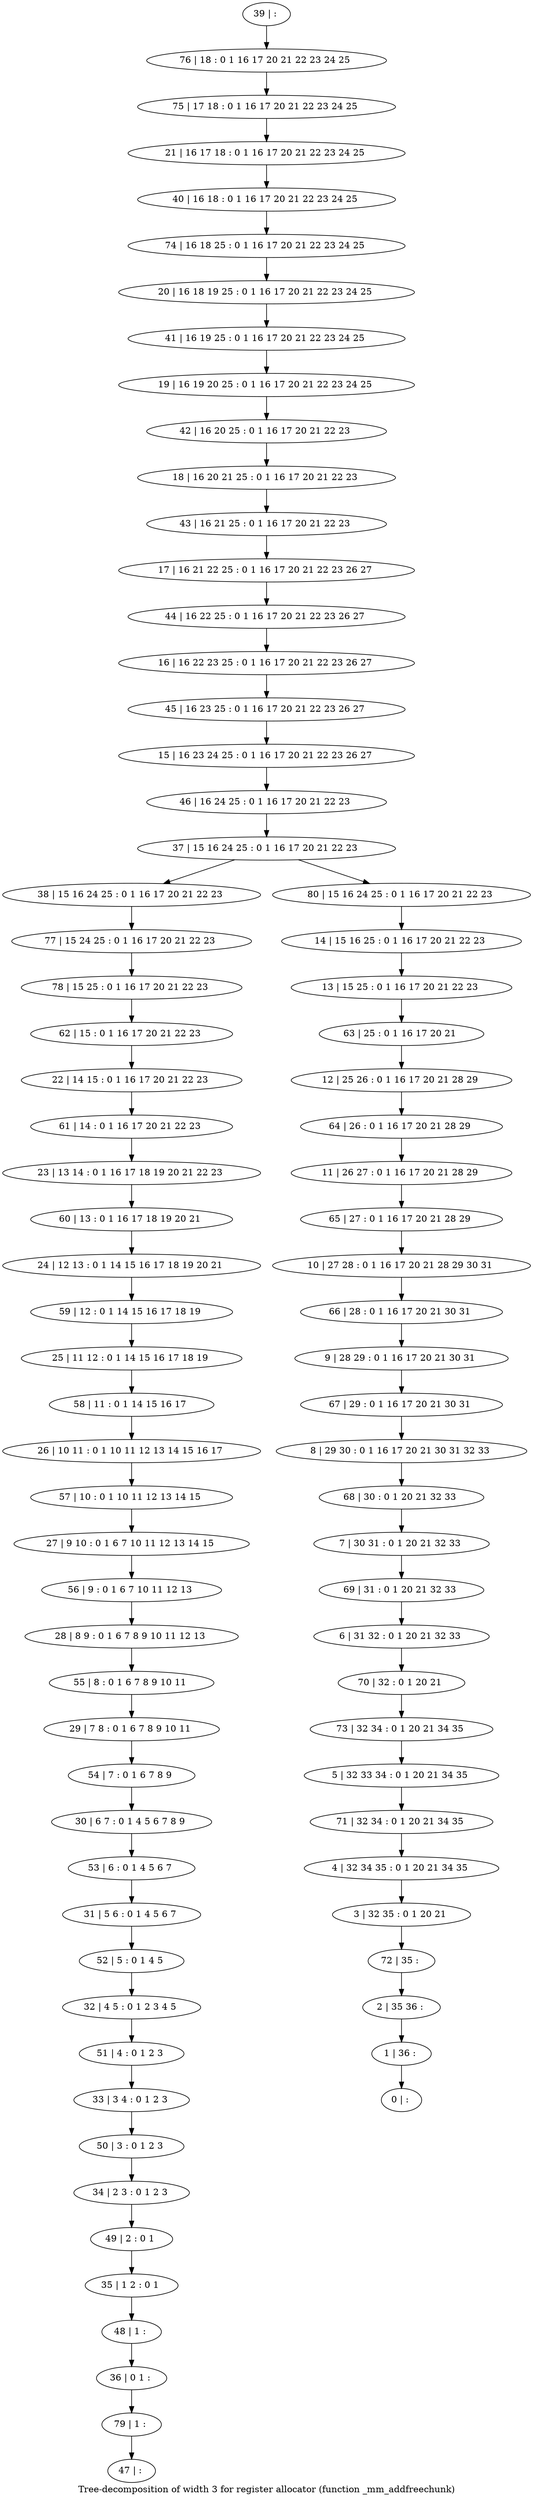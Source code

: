 digraph G {
graph [label="Tree-decomposition of width 3 for register allocator (function _mm_addfreechunk)"]
0[label="0 | : "];
1[label="1 | 36 : "];
2[label="2 | 35 36 : "];
3[label="3 | 32 35 : 0 1 20 21 "];
4[label="4 | 32 34 35 : 0 1 20 21 34 35 "];
5[label="5 | 32 33 34 : 0 1 20 21 34 35 "];
6[label="6 | 31 32 : 0 1 20 21 32 33 "];
7[label="7 | 30 31 : 0 1 20 21 32 33 "];
8[label="8 | 29 30 : 0 1 16 17 20 21 30 31 32 33 "];
9[label="9 | 28 29 : 0 1 16 17 20 21 30 31 "];
10[label="10 | 27 28 : 0 1 16 17 20 21 28 29 30 31 "];
11[label="11 | 26 27 : 0 1 16 17 20 21 28 29 "];
12[label="12 | 25 26 : 0 1 16 17 20 21 28 29 "];
13[label="13 | 15 25 : 0 1 16 17 20 21 22 23 "];
14[label="14 | 15 16 25 : 0 1 16 17 20 21 22 23 "];
15[label="15 | 16 23 24 25 : 0 1 16 17 20 21 22 23 26 27 "];
16[label="16 | 16 22 23 25 : 0 1 16 17 20 21 22 23 26 27 "];
17[label="17 | 16 21 22 25 : 0 1 16 17 20 21 22 23 26 27 "];
18[label="18 | 16 20 21 25 : 0 1 16 17 20 21 22 23 "];
19[label="19 | 16 19 20 25 : 0 1 16 17 20 21 22 23 24 25 "];
20[label="20 | 16 18 19 25 : 0 1 16 17 20 21 22 23 24 25 "];
21[label="21 | 16 17 18 : 0 1 16 17 20 21 22 23 24 25 "];
22[label="22 | 14 15 : 0 1 16 17 20 21 22 23 "];
23[label="23 | 13 14 : 0 1 16 17 18 19 20 21 22 23 "];
24[label="24 | 12 13 : 0 1 14 15 16 17 18 19 20 21 "];
25[label="25 | 11 12 : 0 1 14 15 16 17 18 19 "];
26[label="26 | 10 11 : 0 1 10 11 12 13 14 15 16 17 "];
27[label="27 | 9 10 : 0 1 6 7 10 11 12 13 14 15 "];
28[label="28 | 8 9 : 0 1 6 7 8 9 10 11 12 13 "];
29[label="29 | 7 8 : 0 1 6 7 8 9 10 11 "];
30[label="30 | 6 7 : 0 1 4 5 6 7 8 9 "];
31[label="31 | 5 6 : 0 1 4 5 6 7 "];
32[label="32 | 4 5 : 0 1 2 3 4 5 "];
33[label="33 | 3 4 : 0 1 2 3 "];
34[label="34 | 2 3 : 0 1 2 3 "];
35[label="35 | 1 2 : 0 1 "];
36[label="36 | 0 1 : "];
37[label="37 | 15 16 24 25 : 0 1 16 17 20 21 22 23 "];
38[label="38 | 15 16 24 25 : 0 1 16 17 20 21 22 23 "];
39[label="39 | : "];
40[label="40 | 16 18 : 0 1 16 17 20 21 22 23 24 25 "];
41[label="41 | 16 19 25 : 0 1 16 17 20 21 22 23 24 25 "];
42[label="42 | 16 20 25 : 0 1 16 17 20 21 22 23 "];
43[label="43 | 16 21 25 : 0 1 16 17 20 21 22 23 "];
44[label="44 | 16 22 25 : 0 1 16 17 20 21 22 23 26 27 "];
45[label="45 | 16 23 25 : 0 1 16 17 20 21 22 23 26 27 "];
46[label="46 | 16 24 25 : 0 1 16 17 20 21 22 23 "];
47[label="47 | : "];
48[label="48 | 1 : "];
49[label="49 | 2 : 0 1 "];
50[label="50 | 3 : 0 1 2 3 "];
51[label="51 | 4 : 0 1 2 3 "];
52[label="52 | 5 : 0 1 4 5 "];
53[label="53 | 6 : 0 1 4 5 6 7 "];
54[label="54 | 7 : 0 1 6 7 8 9 "];
55[label="55 | 8 : 0 1 6 7 8 9 10 11 "];
56[label="56 | 9 : 0 1 6 7 10 11 12 13 "];
57[label="57 | 10 : 0 1 10 11 12 13 14 15 "];
58[label="58 | 11 : 0 1 14 15 16 17 "];
59[label="59 | 12 : 0 1 14 15 16 17 18 19 "];
60[label="60 | 13 : 0 1 16 17 18 19 20 21 "];
61[label="61 | 14 : 0 1 16 17 20 21 22 23 "];
62[label="62 | 15 : 0 1 16 17 20 21 22 23 "];
63[label="63 | 25 : 0 1 16 17 20 21 "];
64[label="64 | 26 : 0 1 16 17 20 21 28 29 "];
65[label="65 | 27 : 0 1 16 17 20 21 28 29 "];
66[label="66 | 28 : 0 1 16 17 20 21 30 31 "];
67[label="67 | 29 : 0 1 16 17 20 21 30 31 "];
68[label="68 | 30 : 0 1 20 21 32 33 "];
69[label="69 | 31 : 0 1 20 21 32 33 "];
70[label="70 | 32 : 0 1 20 21 "];
71[label="71 | 32 34 : 0 1 20 21 34 35 "];
72[label="72 | 35 : "];
73[label="73 | 32 34 : 0 1 20 21 34 35 "];
74[label="74 | 16 18 25 : 0 1 16 17 20 21 22 23 24 25 "];
75[label="75 | 17 18 : 0 1 16 17 20 21 22 23 24 25 "];
76[label="76 | 18 : 0 1 16 17 20 21 22 23 24 25 "];
77[label="77 | 15 24 25 : 0 1 16 17 20 21 22 23 "];
78[label="78 | 15 25 : 0 1 16 17 20 21 22 23 "];
79[label="79 | 1 : "];
80[label="80 | 15 16 24 25 : 0 1 16 17 20 21 22 23 "];
48->36 ;
35->48 ;
49->35 ;
34->49 ;
50->34 ;
33->50 ;
51->33 ;
32->51 ;
52->32 ;
31->52 ;
53->31 ;
30->53 ;
54->30 ;
29->54 ;
55->29 ;
28->55 ;
56->28 ;
27->56 ;
57->27 ;
26->57 ;
58->26 ;
25->58 ;
59->25 ;
24->59 ;
60->24 ;
23->60 ;
61->23 ;
22->61 ;
62->22 ;
38->77 ;
78->62 ;
77->78 ;
79->47 ;
36->79 ;
39->76 ;
76->75 ;
75->21 ;
21->40 ;
40->74 ;
74->20 ;
20->41 ;
41->19 ;
19->42 ;
42->18 ;
18->43 ;
43->17 ;
17->44 ;
44->16 ;
16->45 ;
45->15 ;
15->46 ;
46->37 ;
14->13 ;
13->63 ;
63->12 ;
12->64 ;
64->11 ;
11->65 ;
65->10 ;
10->66 ;
66->9 ;
9->67 ;
67->8 ;
8->68 ;
68->7 ;
7->69 ;
69->6 ;
6->70 ;
70->73 ;
73->5 ;
5->71 ;
71->4 ;
4->3 ;
3->72 ;
72->2 ;
2->1 ;
1->0 ;
80->14 ;
37->38 ;
37->80 ;
}
